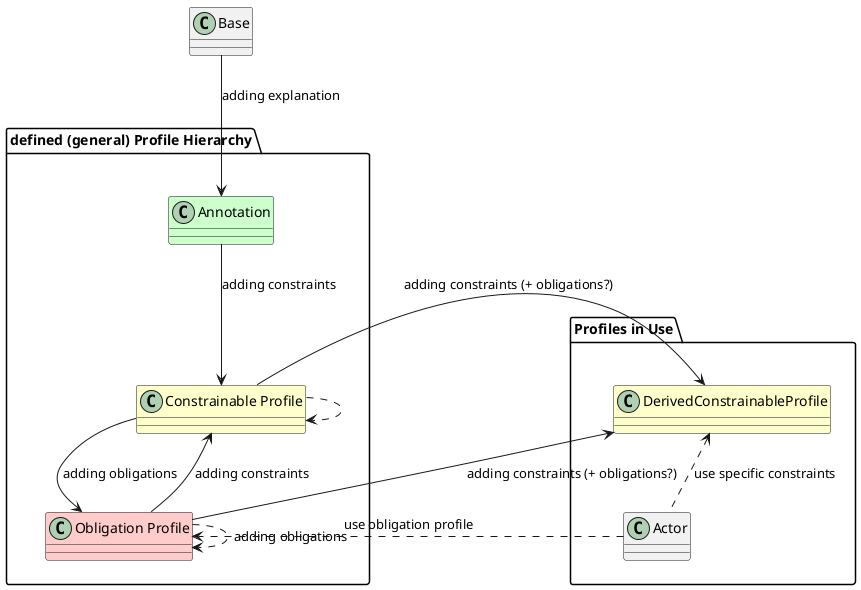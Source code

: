 @startuml

class Base

package "defined (general) Profile Hierarchy" as pkg1 {
class Annotation #cfc

Base --> Annotation : adding explanation

class "Constrainable Profile" as cbp1 #ffc
cbp1 ..> cbp1


Annotation --> cbp1 : adding constraints

class "Obligation Profile" as op1 #fcc

cbp1 --> op1 : adding obligations
op1 .down.> op1: adding obligations
op1 --> cbp1 : adding constraints

}

package "Profiles in Use" as pkg2 {

class "Actor" as a1
class "DerivedConstrainableProfile" as dcp1 #ffc

a1 .up.> dcp1 : use specific constraints
a1 ..> op1 : use obligation profile
}

pkg1 .[hidden]right. pkg2

cbp1 -right-> dcp1 : adding constraints (+ obligations?)
op1 -right-> dcp1 : adding constraints (+ obligations?)


@enduml